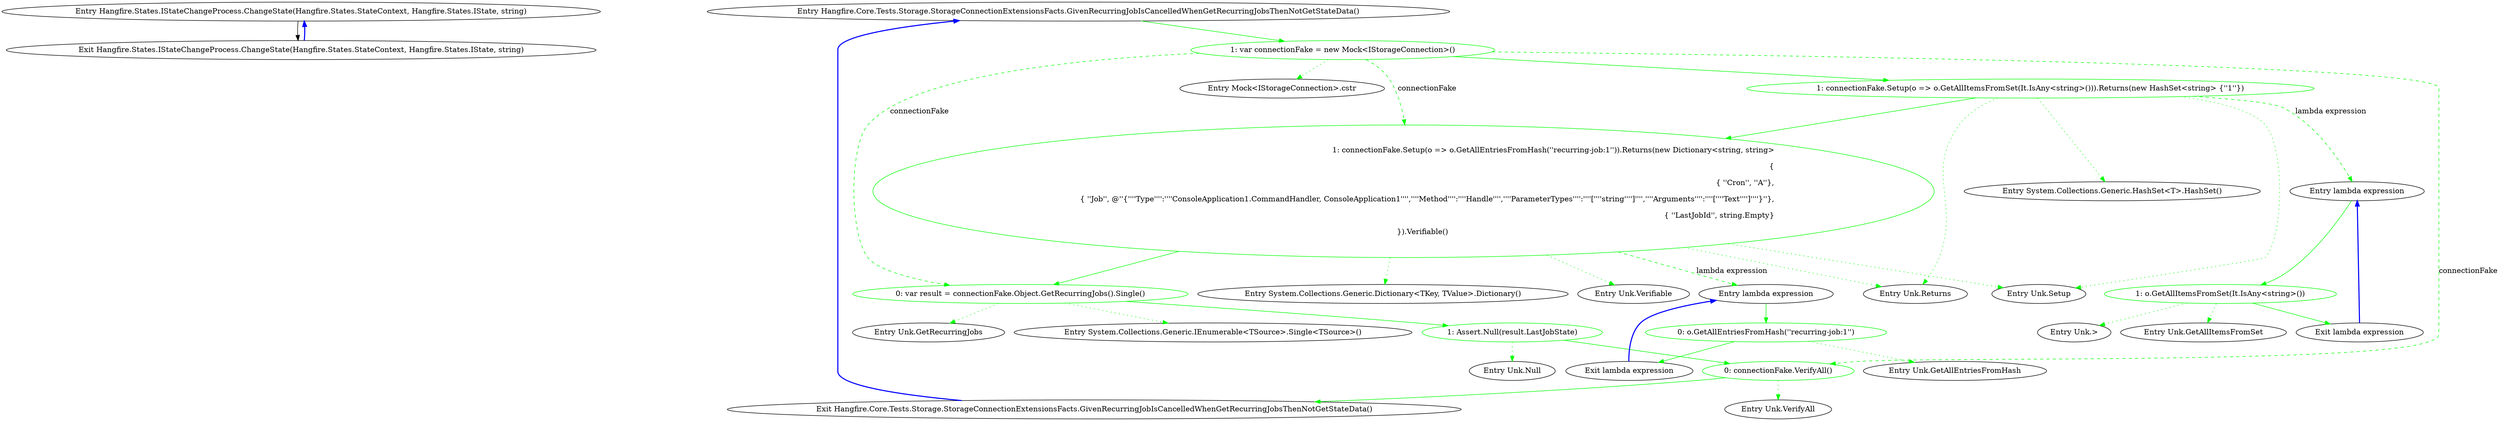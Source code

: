 digraph  {
n0 [cluster="Hangfire.States.IStateChangeProcess.ChangeState(Hangfire.States.StateContext, Hangfire.States.IState, string)", label="Entry Hangfire.States.IStateChangeProcess.ChangeState(Hangfire.States.StateContext, Hangfire.States.IState, string)", span="20-20"];
n1 [cluster="Hangfire.States.IStateChangeProcess.ChangeState(Hangfire.States.StateContext, Hangfire.States.IState, string)", label="Exit Hangfire.States.IStateChangeProcess.ChangeState(Hangfire.States.StateContext, Hangfire.States.IState, string)", span="20-20"];
m0_0 [cluster="Hangfire.Core.Tests.Storage.StorageConnectionExtensionsFacts.GivenRecurringJobIsCancelledWhenGetRecurringJobsThenNotGetStateData()", file="StorageConnectionExtensionsFacts.cs", label="Entry Hangfire.Core.Tests.Storage.StorageConnectionExtensionsFacts.GivenRecurringJobIsCancelledWhenGetRecurringJobsThenNotGetStateData()", span="11-11"];
m0_1 [cluster="Hangfire.Core.Tests.Storage.StorageConnectionExtensionsFacts.GivenRecurringJobIsCancelledWhenGetRecurringJobsThenNotGetStateData()", color=green, community=0, file="StorageConnectionExtensionsFacts.cs", label="1: var connectionFake = new Mock<IStorageConnection>()", span="13-13"];
m0_2 [cluster="Hangfire.Core.Tests.Storage.StorageConnectionExtensionsFacts.GivenRecurringJobIsCancelledWhenGetRecurringJobsThenNotGetStateData()", color=green, community=0, file="StorageConnectionExtensionsFacts.cs", label="1: connectionFake.Setup(o => o.GetAllItemsFromSet(It.IsAny<string>())).Returns(new HashSet<string> {''1''})", span="14-14"];
m0_3 [cluster="Hangfire.Core.Tests.Storage.StorageConnectionExtensionsFacts.GivenRecurringJobIsCancelledWhenGetRecurringJobsThenNotGetStateData()", color=green, community=1, file="StorageConnectionExtensionsFacts.cs", label="1: connectionFake.Setup(o => o.GetAllEntriesFromHash(''recurring-job:1'')).Returns(new Dictionary<string, string>\r\n                {\r\n                    { ''Cron'', ''A''},\r\n                    { ''Job'', @''{''''Type'''':''''ConsoleApplication1.CommandHandler, ConsoleApplication1'''',''''Method'''':''''Handle'''',''''ParameterTypes'''':''''[\''''string\'''']'''',''''Arguments'''':''''[\''''Text\'''']''''}''},\r\n                    { ''LastJobId'', string.Empty}\r\n                }).Verifiable()", span="15-20"];
m0_4 [cluster="Hangfire.Core.Tests.Storage.StorageConnectionExtensionsFacts.GivenRecurringJobIsCancelledWhenGetRecurringJobsThenNotGetStateData()", color=green, community=0, file="StorageConnectionExtensionsFacts.cs", label="0: var result = connectionFake.Object.GetRecurringJobs().Single()", span="22-22"];
m0_6 [cluster="Hangfire.Core.Tests.Storage.StorageConnectionExtensionsFacts.GivenRecurringJobIsCancelledWhenGetRecurringJobsThenNotGetStateData()", color=green, community=0, file="StorageConnectionExtensionsFacts.cs", label="0: connectionFake.VerifyAll()", span="25-25"];
m0_5 [cluster="Hangfire.Core.Tests.Storage.StorageConnectionExtensionsFacts.GivenRecurringJobIsCancelledWhenGetRecurringJobsThenNotGetStateData()", color=green, community=0, file="StorageConnectionExtensionsFacts.cs", label="1: Assert.Null(result.LastJobState)", span="24-24"];
m0_7 [cluster="Hangfire.Core.Tests.Storage.StorageConnectionExtensionsFacts.GivenRecurringJobIsCancelledWhenGetRecurringJobsThenNotGetStateData()", file="StorageConnectionExtensionsFacts.cs", label="Exit Hangfire.Core.Tests.Storage.StorageConnectionExtensionsFacts.GivenRecurringJobIsCancelledWhenGetRecurringJobsThenNotGetStateData()", span="11-11"];
m0_12 [cluster="System.Collections.Generic.Dictionary<TKey, TValue>.Dictionary()", file="StorageConnectionExtensionsFacts.cs", label="Entry System.Collections.Generic.Dictionary<TKey, TValue>.Dictionary()", span="0-0"];
m0_21 [cluster="Unk.>", file="StorageConnectionExtensionsFacts.cs", label="Entry Unk.>", span=""];
m0_22 [cluster="Unk.GetAllItemsFromSet", file="StorageConnectionExtensionsFacts.cs", label="Entry Unk.GetAllItemsFromSet", span=""];
m0_9 [cluster="Unk.Setup", file="StorageConnectionExtensionsFacts.cs", label="Entry Unk.Setup", span=""];
m0_17 [cluster="Unk.VerifyAll", file="StorageConnectionExtensionsFacts.cs", label="Entry Unk.VerifyAll", span=""];
m0_16 [cluster="Unk.Null", file="StorageConnectionExtensionsFacts.cs", label="Entry Unk.Null", span=""];
m0_26 [cluster="Unk.GetAllEntriesFromHash", file="StorageConnectionExtensionsFacts.cs", label="Entry Unk.GetAllEntriesFromHash", span=""];
m0_11 [cluster="Unk.Returns", file="StorageConnectionExtensionsFacts.cs", label="Entry Unk.Returns", span=""];
m0_13 [cluster="Unk.Verifiable", file="StorageConnectionExtensionsFacts.cs", label="Entry Unk.Verifiable", span=""];
m0_15 [cluster="System.Collections.Generic.IEnumerable<TSource>.Single<TSource>()", file="StorageConnectionExtensionsFacts.cs", label="Entry System.Collections.Generic.IEnumerable<TSource>.Single<TSource>()", span="0-0"];
m0_8 [cluster="Mock<IStorageConnection>.cstr", file="StorageConnectionExtensionsFacts.cs", label="Entry Mock<IStorageConnection>.cstr", span=""];
m0_23 [cluster="lambda expression", file="StorageConnectionExtensionsFacts.cs", label="Entry lambda expression", span="15-15"];
m0_18 [cluster="lambda expression", file="StorageConnectionExtensionsFacts.cs", label="Entry lambda expression", span="14-14"];
m0_19 [cluster="lambda expression", color=green, community=0, file="StorageConnectionExtensionsFacts.cs", label="1: o.GetAllItemsFromSet(It.IsAny<string>())", span="14-14"];
m0_20 [cluster="lambda expression", file="StorageConnectionExtensionsFacts.cs", label="Exit lambda expression", span="14-14"];
m0_24 [cluster="lambda expression", color=green, community=0, file="StorageConnectionExtensionsFacts.cs", label="0: o.GetAllEntriesFromHash(''recurring-job:1'')", span="15-15"];
m0_25 [cluster="lambda expression", file="StorageConnectionExtensionsFacts.cs", label="Exit lambda expression", span="15-15"];
m0_14 [cluster="Unk.GetRecurringJobs", file="StorageConnectionExtensionsFacts.cs", label="Entry Unk.GetRecurringJobs", span=""];
m0_10 [cluster="System.Collections.Generic.HashSet<T>.HashSet()", file="StorageConnectionExtensionsFacts.cs", label="Entry System.Collections.Generic.HashSet<T>.HashSet()", span="0-0"];
n0 -> n1  [key=0, style=solid];
n1 -> n0  [color=blue, key=0, style=bold];
m0_0 -> m0_1  [color=green, key=0, style=solid];
m0_1 -> m0_2  [color=green, key=0, style=solid];
m0_1 -> m0_8  [color=green, key=2, style=dotted];
m0_1 -> m0_3  [color=green, key=1, label=connectionFake, style=dashed];
m0_1 -> m0_4  [color=green, key=1, label=connectionFake, style=dashed];
m0_1 -> m0_6  [color=green, key=1, label=connectionFake, style=dashed];
m0_2 -> m0_3  [color=green, key=0, style=solid];
m0_2 -> m0_9  [color=green, key=2, style=dotted];
m0_2 -> m0_10  [color=green, key=2, style=dotted];
m0_2 -> m0_11  [color=green, key=2, style=dotted];
m0_2 -> m0_18  [color=green, key=1, label="lambda expression", style=dashed];
m0_3 -> m0_4  [color=green, key=0, style=solid];
m0_3 -> m0_9  [color=green, key=2, style=dotted];
m0_3 -> m0_12  [color=green, key=2, style=dotted];
m0_3 -> m0_11  [color=green, key=2, style=dotted];
m0_3 -> m0_13  [color=green, key=2, style=dotted];
m0_3 -> m0_23  [color=green, key=1, label="lambda expression", style=dashed];
m0_4 -> m0_5  [color=green, key=0, style=solid];
m0_4 -> m0_14  [color=green, key=2, style=dotted];
m0_4 -> m0_15  [color=green, key=2, style=dotted];
m0_6 -> m0_7  [color=green, key=0, style=solid];
m0_6 -> m0_17  [color=green, key=2, style=dotted];
m0_5 -> m0_6  [color=green, key=0, style=solid];
m0_5 -> m0_16  [color=green, key=2, style=dotted];
m0_7 -> m0_0  [color=blue, key=0, style=bold];
m0_23 -> m0_24  [color=green, key=0, style=solid];
m0_18 -> m0_19  [color=green, key=0, style=solid];
m0_19 -> m0_20  [color=green, key=0, style=solid];
m0_19 -> m0_21  [color=green, key=2, style=dotted];
m0_19 -> m0_22  [color=green, key=2, style=dotted];
m0_20 -> m0_18  [color=blue, key=0, style=bold];
m0_24 -> m0_25  [color=green, key=0, style=solid];
m0_24 -> m0_26  [color=green, key=2, style=dotted];
m0_25 -> m0_23  [color=blue, key=0, style=bold];
}
